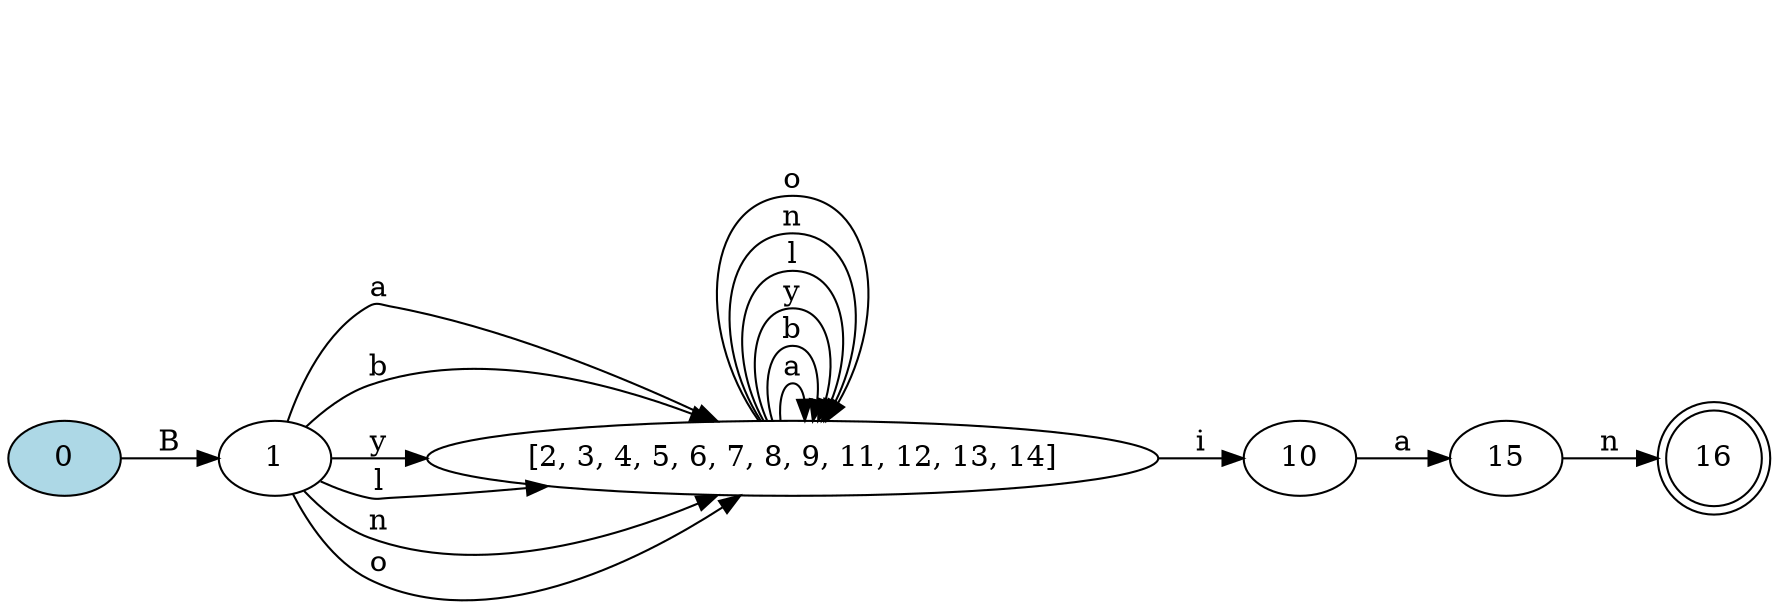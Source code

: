 digraph {
	rankdir=LR;

	"16" [shape=doublecircle]
	0 [style=filled, fillcolor="lightblue"]

	0->1 [label= "B"];
	15->16 [label= "n"];
	10->15 [label= "a"];
	"[2, 3, 4, 5, 6, 7, 8, 9, 11, 12, 13, 14]"->"[2, 3, 4, 5, 6, 7, 8, 9, 11, 12, 13, 14]" [label= "a"];
	"[2, 3, 4, 5, 6, 7, 8, 9, 11, 12, 13, 14]"->"[2, 3, 4, 5, 6, 7, 8, 9, 11, 12, 13, 14]" [label= "b"];
	"[2, 3, 4, 5, 6, 7, 8, 9, 11, 12, 13, 14]"->10 [label= "i"];
	"[2, 3, 4, 5, 6, 7, 8, 9, 11, 12, 13, 14]"->"[2, 3, 4, 5, 6, 7, 8, 9, 11, 12, 13, 14]" [label= "y"];
	"[2, 3, 4, 5, 6, 7, 8, 9, 11, 12, 13, 14]"->"[2, 3, 4, 5, 6, 7, 8, 9, 11, 12, 13, 14]" [label= "l"];
	"[2, 3, 4, 5, 6, 7, 8, 9, 11, 12, 13, 14]"->"[2, 3, 4, 5, 6, 7, 8, 9, 11, 12, 13, 14]" [label= "n"];
	"[2, 3, 4, 5, 6, 7, 8, 9, 11, 12, 13, 14]"->"[2, 3, 4, 5, 6, 7, 8, 9, 11, 12, 13, 14]" [label= "o"];
	1->"[2, 3, 4, 5, 6, 7, 8, 9, 11, 12, 13, 14]" [label= "a"];
	1->"[2, 3, 4, 5, 6, 7, 8, 9, 11, 12, 13, 14]" [label= "b"];
	1->"[2, 3, 4, 5, 6, 7, 8, 9, 11, 12, 13, 14]" [label= "y"];
	1->"[2, 3, 4, 5, 6, 7, 8, 9, 11, 12, 13, 14]" [label= "l"];
	1->"[2, 3, 4, 5, 6, 7, 8, 9, 11, 12, 13, 14]" [label= "n"];
	1->"[2, 3, 4, 5, 6, 7, 8, 9, 11, 12, 13, 14]" [label= "o"];
}
